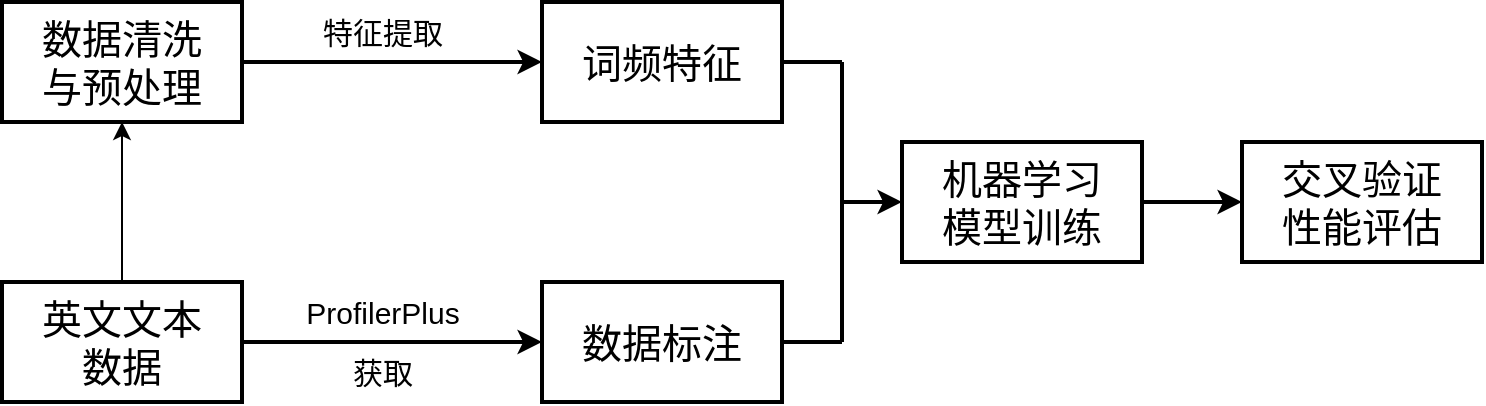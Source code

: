 <mxfile version="21.7.5" type="github">
  <diagram name="第 1 页" id="VX7kbCPHljuzMA6lDNvm">
    <mxGraphModel dx="1165" dy="647" grid="0" gridSize="10" guides="1" tooltips="1" connect="1" arrows="1" fold="1" page="0" pageScale="1" pageWidth="827" pageHeight="1169" math="0" shadow="0">
      <root>
        <mxCell id="0" />
        <mxCell id="1" parent="0" />
        <mxCell id="ZpOJHuAZUgZl2GddKv5T-9" style="edgeStyle=orthogonalEdgeStyle;rounded=0;orthogonalLoop=1;jettySize=auto;html=1;exitX=1;exitY=0.5;exitDx=0;exitDy=0;entryX=0;entryY=0.5;entryDx=0;entryDy=0;strokeWidth=2;" parent="1" source="ZpOJHuAZUgZl2GddKv5T-1" target="ZpOJHuAZUgZl2GddKv5T-3" edge="1">
          <mxGeometry relative="1" as="geometry" />
        </mxCell>
        <mxCell id="ZpOJHuAZUgZl2GddKv5T-1" value="数据清洗&lt;br&gt;与预处理" style="rounded=0;whiteSpace=wrap;html=1;fontSize=20;strokeWidth=2;" parent="1" vertex="1">
          <mxGeometry x="60" y="170" width="120" height="60" as="geometry" />
        </mxCell>
        <mxCell id="vbjIazLeotghtD-2H-xf-1" style="edgeStyle=orthogonalEdgeStyle;rounded=0;orthogonalLoop=1;jettySize=auto;html=1;exitX=0.5;exitY=0;exitDx=0;exitDy=0;entryX=0.5;entryY=1;entryDx=0;entryDy=0;" edge="1" parent="1" source="ZpOJHuAZUgZl2GddKv5T-2" target="ZpOJHuAZUgZl2GddKv5T-1">
          <mxGeometry relative="1" as="geometry">
            <mxPoint x="120" y="232" as="targetPoint" />
          </mxGeometry>
        </mxCell>
        <mxCell id="ZpOJHuAZUgZl2GddKv5T-2" value="英文文本&lt;br&gt;数据" style="rounded=0;whiteSpace=wrap;html=1;fontSize=20;strokeWidth=2;" parent="1" vertex="1">
          <mxGeometry x="60" y="310" width="120" height="60" as="geometry" />
        </mxCell>
        <mxCell id="ZpOJHuAZUgZl2GddKv5T-3" value="词频特征" style="rounded=0;whiteSpace=wrap;html=1;fontSize=20;strokeWidth=2;" parent="1" vertex="1">
          <mxGeometry x="330" y="170" width="120" height="60" as="geometry" />
        </mxCell>
        <mxCell id="ZpOJHuAZUgZl2GddKv5T-4" value="数据标注" style="rounded=0;whiteSpace=wrap;html=1;fontSize=20;strokeWidth=2;" parent="1" vertex="1">
          <mxGeometry x="330" y="310" width="120" height="60" as="geometry" />
        </mxCell>
        <mxCell id="ZpOJHuAZUgZl2GddKv5T-15" style="edgeStyle=orthogonalEdgeStyle;rounded=0;orthogonalLoop=1;jettySize=auto;html=1;entryX=0;entryY=0.5;entryDx=0;entryDy=0;strokeWidth=2;" parent="1" source="ZpOJHuAZUgZl2GddKv5T-5" target="ZpOJHuAZUgZl2GddKv5T-6" edge="1">
          <mxGeometry relative="1" as="geometry" />
        </mxCell>
        <mxCell id="ZpOJHuAZUgZl2GddKv5T-5" value="机器学习&lt;br&gt;模型训练" style="rounded=0;whiteSpace=wrap;html=1;fontSize=20;strokeWidth=2;" parent="1" vertex="1">
          <mxGeometry x="510" y="240" width="120" height="60" as="geometry" />
        </mxCell>
        <mxCell id="ZpOJHuAZUgZl2GddKv5T-6" value="交叉验证&lt;br&gt;性能评估" style="rounded=0;whiteSpace=wrap;html=1;fontSize=20;strokeWidth=2;" parent="1" vertex="1">
          <mxGeometry x="680" y="240" width="120" height="60" as="geometry" />
        </mxCell>
        <mxCell id="ZpOJHuAZUgZl2GddKv5T-7" value="" style="endArrow=classic;html=1;rounded=0;entryX=0;entryY=0.5;entryDx=0;entryDy=0;strokeWidth=2;" parent="1" source="ZpOJHuAZUgZl2GddKv5T-2" target="ZpOJHuAZUgZl2GddKv5T-4" edge="1">
          <mxGeometry width="50" height="50" relative="1" as="geometry">
            <mxPoint x="320" y="330" as="sourcePoint" />
            <mxPoint x="370" y="280" as="targetPoint" />
          </mxGeometry>
        </mxCell>
        <mxCell id="ZpOJHuAZUgZl2GddKv5T-10" value="" style="endArrow=none;html=1;rounded=0;strokeWidth=2;" parent="1" edge="1">
          <mxGeometry width="50" height="50" relative="1" as="geometry">
            <mxPoint x="480" y="340" as="sourcePoint" />
            <mxPoint x="480" y="200" as="targetPoint" />
          </mxGeometry>
        </mxCell>
        <mxCell id="ZpOJHuAZUgZl2GddKv5T-12" value="" style="endArrow=none;html=1;rounded=0;exitX=1;exitY=0.5;exitDx=0;exitDy=0;strokeWidth=2;" parent="1" source="ZpOJHuAZUgZl2GddKv5T-4" edge="1">
          <mxGeometry width="50" height="50" relative="1" as="geometry">
            <mxPoint x="680" y="420" as="sourcePoint" />
            <mxPoint x="480" y="340" as="targetPoint" />
          </mxGeometry>
        </mxCell>
        <mxCell id="ZpOJHuAZUgZl2GddKv5T-13" value="" style="endArrow=none;html=1;rounded=0;exitX=1;exitY=0.5;exitDx=0;exitDy=0;strokeWidth=2;" parent="1" source="ZpOJHuAZUgZl2GddKv5T-3" edge="1">
          <mxGeometry width="50" height="50" relative="1" as="geometry">
            <mxPoint x="510" y="200" as="sourcePoint" />
            <mxPoint x="480" y="200" as="targetPoint" />
          </mxGeometry>
        </mxCell>
        <mxCell id="ZpOJHuAZUgZl2GddKv5T-14" value="" style="endArrow=classic;html=1;rounded=0;entryX=0;entryY=0.5;entryDx=0;entryDy=0;strokeWidth=2;" parent="1" target="ZpOJHuAZUgZl2GddKv5T-5" edge="1">
          <mxGeometry width="50" height="50" relative="1" as="geometry">
            <mxPoint x="480" y="270" as="sourcePoint" />
            <mxPoint x="530" y="200" as="targetPoint" />
          </mxGeometry>
        </mxCell>
        <mxCell id="ZpOJHuAZUgZl2GddKv5T-16" value="ProfilerPlus" style="text;html=1;align=center;verticalAlign=middle;resizable=0;points=[];autosize=1;strokeColor=none;fillColor=none;fontSize=15;strokeWidth=2;" parent="1" vertex="1">
          <mxGeometry x="200" y="310" width="100" height="30" as="geometry" />
        </mxCell>
        <mxCell id="ZpOJHuAZUgZl2GddKv5T-17" value="获取" style="text;html=1;align=center;verticalAlign=middle;resizable=0;points=[];autosize=1;strokeColor=none;fillColor=none;fontSize=15;strokeWidth=2;" parent="1" vertex="1">
          <mxGeometry x="225" y="340" width="50" height="30" as="geometry" />
        </mxCell>
        <mxCell id="ZpOJHuAZUgZl2GddKv5T-18" value="特征提取" style="text;html=1;align=center;verticalAlign=middle;resizable=0;points=[];autosize=1;strokeColor=none;fillColor=none;fontSize=15;strokeWidth=2;" parent="1" vertex="1">
          <mxGeometry x="210" y="170" width="80" height="30" as="geometry" />
        </mxCell>
      </root>
    </mxGraphModel>
  </diagram>
</mxfile>
